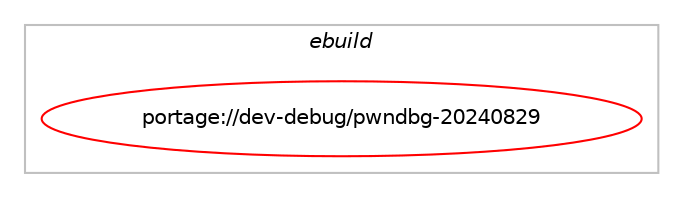 digraph prolog {

# *************
# Graph options
# *************

newrank=true;
concentrate=true;
compound=true;
graph [rankdir=LR,fontname=Helvetica,fontsize=10,ranksep=1.5];#, ranksep=2.5, nodesep=0.2];
edge  [arrowhead=vee];
node  [fontname=Helvetica,fontsize=10];

# **********
# The ebuild
# **********

subgraph cluster_leftcol {
color=gray;
label=<<i>ebuild</i>>;
id [label="portage://dev-debug/pwndbg-20240829", color=red, width=4, href="../dev-debug/pwndbg-20240829.svg"];
}

# ****************
# The dependencies
# ****************

subgraph cluster_midcol {
color=gray;
label=<<i>dependencies</i>>;
subgraph cluster_compile {
fillcolor="#eeeeee";
style=filled;
label=<<i>compile</i>>;
}
subgraph cluster_compileandrun {
fillcolor="#eeeeee";
style=filled;
label=<<i>compile and run</i>>;
}
subgraph cluster_run {
fillcolor="#eeeeee";
style=filled;
label=<<i>run</i>>;
# *** BEGIN UNKNOWN DEPENDENCY TYPE (TODO) ***
# id -> equal(use_conditional_group(positive,python_single_target_python3_10,portage://dev-debug/pwndbg-20240829,[package_dependency(portage://dev-debug/pwndbg-20240829,run,no,dev-lang,python,none,[,,],[slot(3.10)],[])]))
# *** END UNKNOWN DEPENDENCY TYPE (TODO) ***

# *** BEGIN UNKNOWN DEPENDENCY TYPE (TODO) ***
# id -> equal(use_conditional_group(positive,python_single_target_python3_10,portage://dev-debug/pwndbg-20240829,[package_dependency(portage://dev-debug/pwndbg-20240829,run,no,dev-libs,capstone,greaterequal,[5.0.2,,,5.0.2],[],[use(enable(python),none),use(enable(python_targets_python3_10),negative)]),package_dependency(portage://dev-debug/pwndbg-20240829,run,no,dev-python,psutil,greaterequal,[5.9.8,,,5.9.8],[],[use(enable(python_targets_python3_10),negative)]),package_dependency(portage://dev-debug/pwndbg-20240829,run,no,dev-python,pycparser,greaterequal,[2.22,,,2.22],[],[use(enable(python_targets_python3_10),negative)]),package_dependency(portage://dev-debug/pwndbg-20240829,run,no,dev-python,pyelftools,greaterequal,[0.29,,,0.29],[],[use(enable(python_targets_python3_10),negative)]),package_dependency(portage://dev-debug/pwndbg-20240829,run,no,dev-python,pygments,greaterequal,[2.18.0,,,2.18.0],[],[use(enable(python_targets_python3_10),negative)]),package_dependency(portage://dev-debug/pwndbg-20240829,run,no,dev-python,requests,greaterequal,[2.32.3,,,2.32.3],[],[use(enable(python_targets_python3_10),negative)]),package_dependency(portage://dev-debug/pwndbg-20240829,run,no,dev-python,sortedcontainers,greaterequal,[2.4.0,,,2.4.0],[],[use(enable(python_targets_python3_10),negative)]),package_dependency(portage://dev-debug/pwndbg-20240829,run,no,dev-python,tabulate,greaterequal,[0.9.0,,,0.9.0],[],[use(enable(python_targets_python3_10),negative)]),package_dependency(portage://dev-debug/pwndbg-20240829,run,no,dev-python,typing-extensions,greaterequal,[4.12.0,,,4.12.0],[],[use(enable(python_targets_python3_10),negative)]),package_dependency(portage://dev-debug/pwndbg-20240829,run,no,dev-util,pwntools,greaterequal,[4.13.0,,,4.13.0],[],[use(enable(python_targets_python3_10),negative)]),package_dependency(portage://dev-debug/pwndbg-20240829,run,no,dev-util,ROPgadget,greaterequal,[7.3,,,7.3],[],[use(enable(python_targets_python3_10),negative)]),package_dependency(portage://dev-debug/pwndbg-20240829,run,no,dev-util,unicorn,greaterequal,[2.0.1,,,2.0.1],[],[use(enable(python),none),use(enable(python_targets_python3_10),negative)])]))
# *** END UNKNOWN DEPENDENCY TYPE (TODO) ***

# *** BEGIN UNKNOWN DEPENDENCY TYPE (TODO) ***
# id -> equal(use_conditional_group(positive,python_single_target_python3_11,portage://dev-debug/pwndbg-20240829,[package_dependency(portage://dev-debug/pwndbg-20240829,run,no,dev-lang,python,none,[,,],[slot(3.11)],[])]))
# *** END UNKNOWN DEPENDENCY TYPE (TODO) ***

# *** BEGIN UNKNOWN DEPENDENCY TYPE (TODO) ***
# id -> equal(use_conditional_group(positive,python_single_target_python3_11,portage://dev-debug/pwndbg-20240829,[package_dependency(portage://dev-debug/pwndbg-20240829,run,no,dev-libs,capstone,greaterequal,[5.0.2,,,5.0.2],[],[use(enable(python),none),use(enable(python_targets_python3_11),negative)]),package_dependency(portage://dev-debug/pwndbg-20240829,run,no,dev-python,psutil,greaterequal,[5.9.8,,,5.9.8],[],[use(enable(python_targets_python3_11),negative)]),package_dependency(portage://dev-debug/pwndbg-20240829,run,no,dev-python,pycparser,greaterequal,[2.22,,,2.22],[],[use(enable(python_targets_python3_11),negative)]),package_dependency(portage://dev-debug/pwndbg-20240829,run,no,dev-python,pyelftools,greaterequal,[0.29,,,0.29],[],[use(enable(python_targets_python3_11),negative)]),package_dependency(portage://dev-debug/pwndbg-20240829,run,no,dev-python,pygments,greaterequal,[2.18.0,,,2.18.0],[],[use(enable(python_targets_python3_11),negative)]),package_dependency(portage://dev-debug/pwndbg-20240829,run,no,dev-python,requests,greaterequal,[2.32.3,,,2.32.3],[],[use(enable(python_targets_python3_11),negative)]),package_dependency(portage://dev-debug/pwndbg-20240829,run,no,dev-python,sortedcontainers,greaterequal,[2.4.0,,,2.4.0],[],[use(enable(python_targets_python3_11),negative)]),package_dependency(portage://dev-debug/pwndbg-20240829,run,no,dev-python,tabulate,greaterequal,[0.9.0,,,0.9.0],[],[use(enable(python_targets_python3_11),negative)]),package_dependency(portage://dev-debug/pwndbg-20240829,run,no,dev-python,typing-extensions,greaterequal,[4.12.0,,,4.12.0],[],[use(enable(python_targets_python3_11),negative)]),package_dependency(portage://dev-debug/pwndbg-20240829,run,no,dev-util,pwntools,greaterequal,[4.13.0,,,4.13.0],[],[use(enable(python_targets_python3_11),negative)]),package_dependency(portage://dev-debug/pwndbg-20240829,run,no,dev-util,ROPgadget,greaterequal,[7.3,,,7.3],[],[use(enable(python_targets_python3_11),negative)]),package_dependency(portage://dev-debug/pwndbg-20240829,run,no,dev-util,unicorn,greaterequal,[2.0.1,,,2.0.1],[],[use(enable(python),none),use(enable(python_targets_python3_11),negative)])]))
# *** END UNKNOWN DEPENDENCY TYPE (TODO) ***

# *** BEGIN UNKNOWN DEPENDENCY TYPE (TODO) ***
# id -> equal(use_conditional_group(positive,python_single_target_python3_12,portage://dev-debug/pwndbg-20240829,[package_dependency(portage://dev-debug/pwndbg-20240829,run,no,dev-lang,python,none,[,,],[slot(3.12)],[])]))
# *** END UNKNOWN DEPENDENCY TYPE (TODO) ***

# *** BEGIN UNKNOWN DEPENDENCY TYPE (TODO) ***
# id -> equal(use_conditional_group(positive,python_single_target_python3_12,portage://dev-debug/pwndbg-20240829,[package_dependency(portage://dev-debug/pwndbg-20240829,run,no,dev-libs,capstone,greaterequal,[5.0.2,,,5.0.2],[],[use(enable(python),none),use(enable(python_targets_python3_12),negative)]),package_dependency(portage://dev-debug/pwndbg-20240829,run,no,dev-python,psutil,greaterequal,[5.9.8,,,5.9.8],[],[use(enable(python_targets_python3_12),negative)]),package_dependency(portage://dev-debug/pwndbg-20240829,run,no,dev-python,pycparser,greaterequal,[2.22,,,2.22],[],[use(enable(python_targets_python3_12),negative)]),package_dependency(portage://dev-debug/pwndbg-20240829,run,no,dev-python,pyelftools,greaterequal,[0.29,,,0.29],[],[use(enable(python_targets_python3_12),negative)]),package_dependency(portage://dev-debug/pwndbg-20240829,run,no,dev-python,pygments,greaterequal,[2.18.0,,,2.18.0],[],[use(enable(python_targets_python3_12),negative)]),package_dependency(portage://dev-debug/pwndbg-20240829,run,no,dev-python,requests,greaterequal,[2.32.3,,,2.32.3],[],[use(enable(python_targets_python3_12),negative)]),package_dependency(portage://dev-debug/pwndbg-20240829,run,no,dev-python,sortedcontainers,greaterequal,[2.4.0,,,2.4.0],[],[use(enable(python_targets_python3_12),negative)]),package_dependency(portage://dev-debug/pwndbg-20240829,run,no,dev-python,tabulate,greaterequal,[0.9.0,,,0.9.0],[],[use(enable(python_targets_python3_12),negative)]),package_dependency(portage://dev-debug/pwndbg-20240829,run,no,dev-python,typing-extensions,greaterequal,[4.12.0,,,4.12.0],[],[use(enable(python_targets_python3_12),negative)]),package_dependency(portage://dev-debug/pwndbg-20240829,run,no,dev-util,pwntools,greaterequal,[4.13.0,,,4.13.0],[],[use(enable(python_targets_python3_12),negative)]),package_dependency(portage://dev-debug/pwndbg-20240829,run,no,dev-util,ROPgadget,greaterequal,[7.3,,,7.3],[],[use(enable(python_targets_python3_12),negative)]),package_dependency(portage://dev-debug/pwndbg-20240829,run,no,dev-util,unicorn,greaterequal,[2.0.1,,,2.0.1],[],[use(enable(python),none),use(enable(python_targets_python3_12),negative)])]))
# *** END UNKNOWN DEPENDENCY TYPE (TODO) ***

# *** BEGIN UNKNOWN DEPENDENCY TYPE (TODO) ***
# id -> equal(package_dependency(portage://dev-debug/pwndbg-20240829,run,no,dev-debug,gdb,none,[,,],[],[use(enable(python),none),use(optenable(python_single_target_python3_10),negative),use(optenable(python_single_target_python3_11),negative),use(optenable(python_single_target_python3_12),negative)]))
# *** END UNKNOWN DEPENDENCY TYPE (TODO) ***

# *** BEGIN UNKNOWN DEPENDENCY TYPE (TODO) ***
# id -> equal(package_dependency(portage://dev-debug/pwndbg-20240829,run,no,dev-python,gdb-pt-dump,tilde,[0.0.0,,_p20240401,0.0.0_p20240401],[],[use(optenable(python_single_target_python3_10),negative),use(optenable(python_single_target_python3_11),negative),use(optenable(python_single_target_python3_12),negative)]))
# *** END UNKNOWN DEPENDENCY TYPE (TODO) ***

}
}

# **************
# The candidates
# **************

subgraph cluster_choices {
rank=same;
color=gray;
label=<<i>candidates</i>>;

}

}

